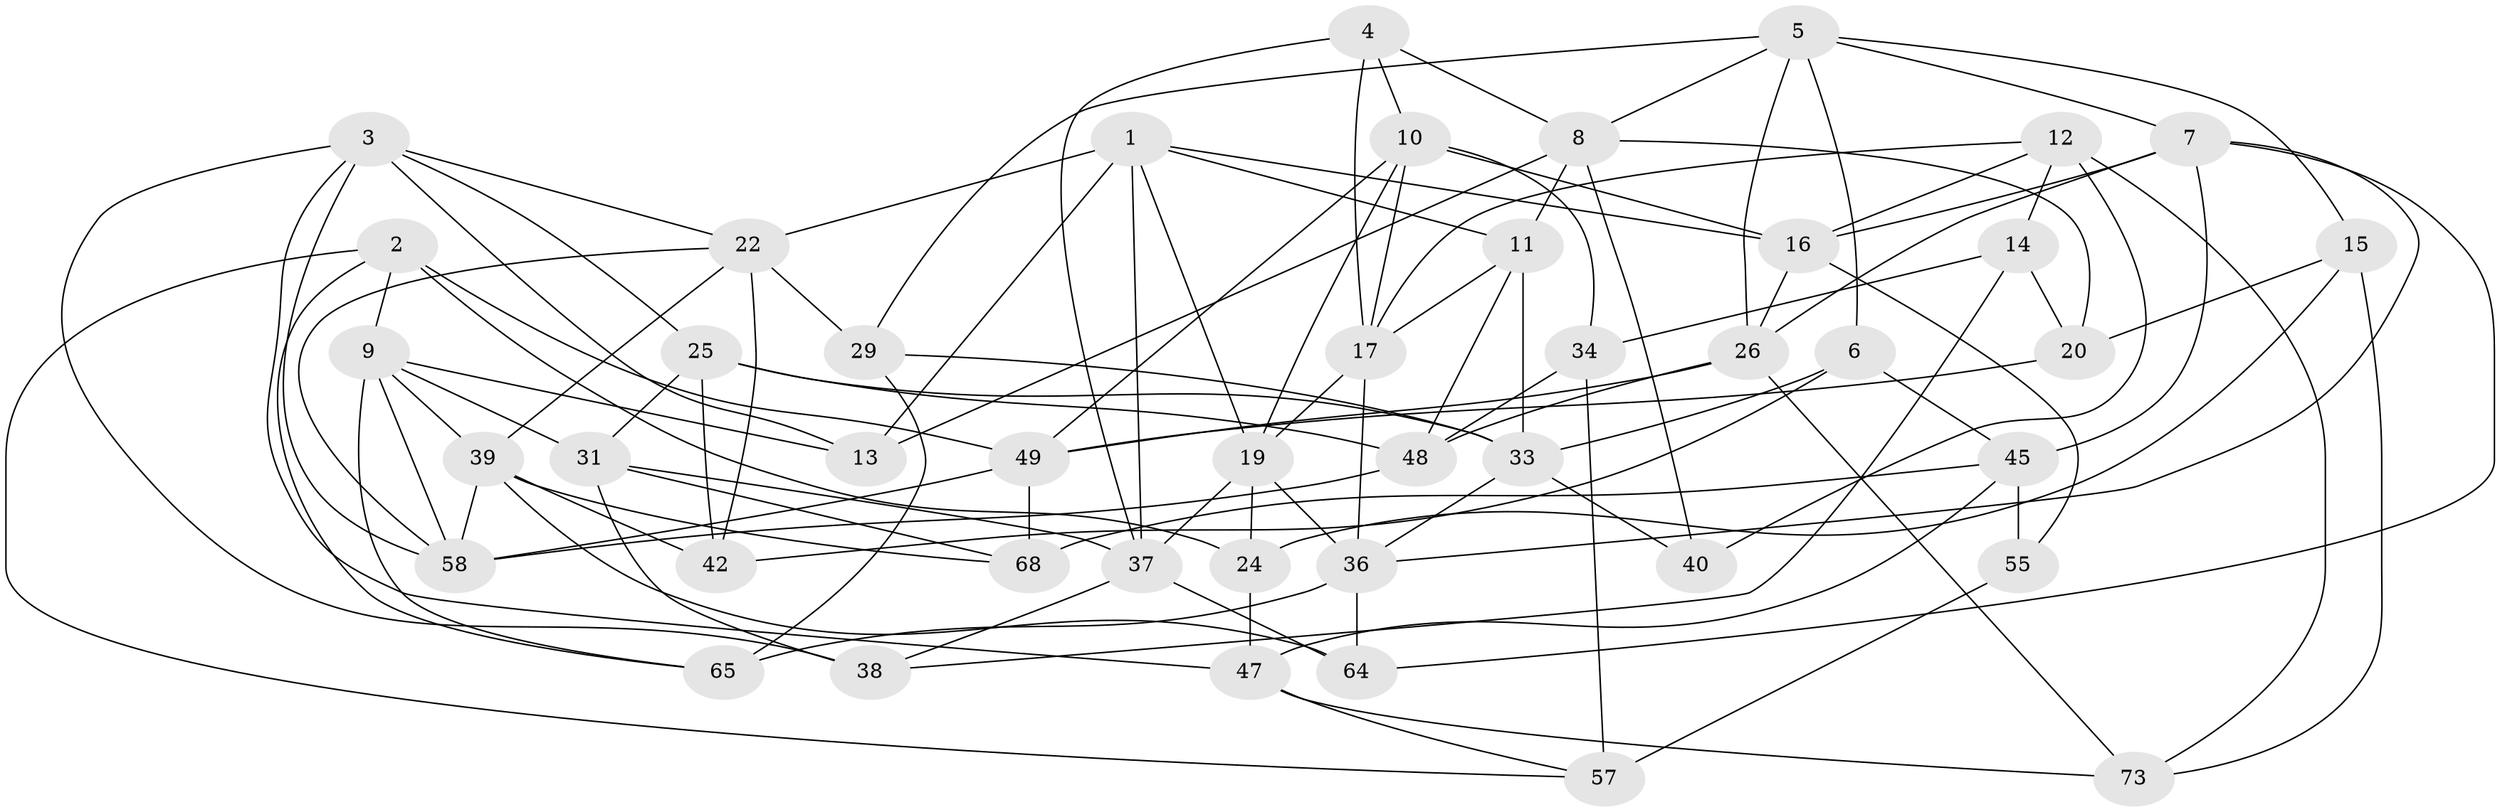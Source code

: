 // Generated by graph-tools (version 1.1) at 2025/24/03/03/25 07:24:25]
// undirected, 44 vertices, 109 edges
graph export_dot {
graph [start="1"]
  node [color=gray90,style=filled];
  1 [super="+27"];
  2 [super="+18"];
  3 [super="+35"];
  4;
  5 [super="+59"];
  6;
  7 [super="+54"];
  8 [super="+63"];
  9 [super="+72"];
  10 [super="+71"];
  11 [super="+51"];
  12 [super="+21"];
  13;
  14 [super="+32"];
  15;
  16 [super="+23"];
  17 [super="+28"];
  19 [super="+70"];
  20 [super="+74"];
  22 [super="+60"];
  24 [super="+66"];
  25 [super="+30"];
  26 [super="+62"];
  29;
  31 [super="+43"];
  33 [super="+41"];
  34 [super="+46"];
  36 [super="+52"];
  37 [super="+44"];
  38;
  39 [super="+75"];
  40;
  42;
  45 [super="+61"];
  47 [super="+50"];
  48 [super="+56"];
  49 [super="+53"];
  55;
  57 [super="+67"];
  58 [super="+69"];
  64;
  65;
  68;
  73;
  1 -- 16;
  1 -- 22;
  1 -- 11;
  1 -- 13;
  1 -- 19;
  1 -- 37;
  2 -- 65;
  2 -- 9;
  2 -- 49;
  2 -- 24 [weight=2];
  2 -- 57;
  3 -- 58;
  3 -- 13;
  3 -- 38;
  3 -- 25;
  3 -- 22;
  3 -- 47;
  4 -- 17;
  4 -- 8;
  4 -- 10;
  4 -- 37;
  5 -- 8;
  5 -- 15;
  5 -- 29;
  5 -- 6;
  5 -- 7;
  5 -- 26;
  6 -- 42;
  6 -- 45;
  6 -- 33;
  7 -- 64;
  7 -- 45;
  7 -- 16;
  7 -- 36;
  7 -- 26;
  8 -- 13;
  8 -- 40;
  8 -- 20;
  8 -- 11;
  9 -- 31;
  9 -- 39;
  9 -- 65;
  9 -- 13;
  9 -- 58;
  10 -- 34;
  10 -- 17;
  10 -- 49;
  10 -- 16;
  10 -- 19;
  11 -- 17;
  11 -- 48 [weight=2];
  11 -- 33;
  12 -- 40 [weight=2];
  12 -- 73;
  12 -- 17;
  12 -- 16;
  12 -- 14;
  14 -- 20 [weight=3];
  14 -- 38;
  14 -- 34;
  15 -- 73;
  15 -- 20;
  15 -- 24;
  16 -- 55;
  16 -- 26;
  17 -- 36;
  17 -- 19;
  19 -- 37;
  19 -- 24;
  19 -- 36;
  20 -- 49;
  22 -- 42;
  22 -- 39;
  22 -- 29;
  22 -- 58;
  24 -- 47 [weight=2];
  25 -- 42;
  25 -- 31 [weight=2];
  25 -- 48;
  25 -- 33;
  26 -- 73;
  26 -- 48;
  26 -- 49;
  29 -- 65;
  29 -- 33;
  31 -- 37;
  31 -- 68;
  31 -- 38;
  33 -- 40;
  33 -- 36;
  34 -- 57 [weight=3];
  34 -- 48;
  36 -- 64;
  36 -- 65;
  37 -- 38;
  37 -- 64;
  39 -- 64;
  39 -- 58;
  39 -- 42;
  39 -- 68;
  45 -- 55 [weight=2];
  45 -- 68;
  45 -- 47;
  47 -- 73;
  47 -- 57;
  48 -- 58;
  49 -- 68;
  49 -- 58;
  55 -- 57;
}
